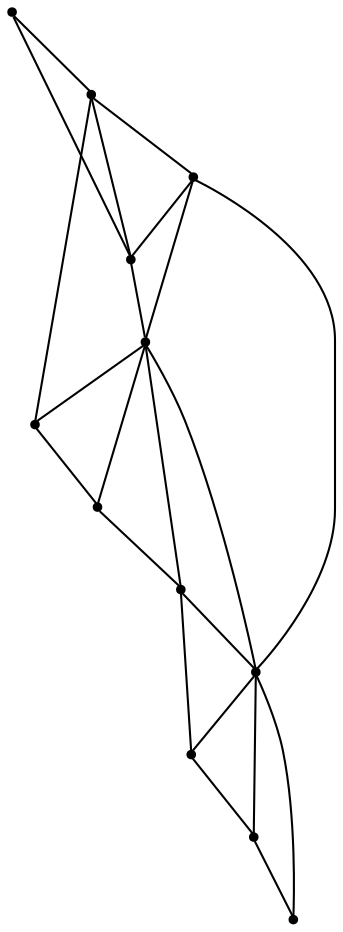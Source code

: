 graph {
  node [shape=point,comment="{\"directed\":false,\"doi\":\"10.1007/978-3-319-03841-4_23\",\"figure\":\"1 (1)\"}"]

  v0 [pos="1166.8538124718593,873.4610690291606"]
  v1 [pos="1119.5738103867095,873.4610690291606"]
  v2 [pos="977.7382578222766,873.4610690291606"]
  v3 [pos="883.1784445244492,1062.4713368621697"]
  v4 [pos="883.1784445244492,873.4610690291606"]
  v5 [pos="835.8985060634568,1062.4713368621697"]
  v6 [pos="835.8985060634568,873.4610690291606"]
  v7 [pos="788.6227667968515,1251.481350340407"]
  v8 [pos="788.6227667968515,873.4610690291606"]
  v9 [pos="694.0629534990239,1062.4713368621697"]
  v10 [pos="694.0629534990239,873.4610690291606"]
  v11 [pos="812.2606682422329,873.4610690291606"]

  v9 -- v5 [id="-5",pos="694.0629534990239,1062.4713368621697 835.8985060634568,1062.4713368621697 835.8985060634568,1062.4713368621697 835.8985060634568,1062.4713368621697"]
  v5 -- v3 [id="-6",pos="835.8985060634568,1062.4713368621697 883.1784445244492,1062.4713368621697 883.1784445244492,1062.4713368621697 883.1784445244492,1062.4713368621697"]
  v10 -- v8 [id="-9",pos="694.0629534990239,873.4610690291606 788.6227667968515,873.4610690291606 788.6227667968515,873.4610690291606 788.6227667968515,873.4610690291606"]
  v8 -- v11 [id="-10",pos="788.6227667968515,873.4610690291606 812.2606682422329,873.4610690291606 812.2606682422329,873.4610690291606 812.2606682422329,873.4610690291606"]
  v11 -- v6 [id="-11",pos="812.2606682422329,873.4610690291606 835.8985060634568,873.4610690291606 835.8985060634568,873.4610690291606 835.8985060634568,873.4610690291606"]
  v6 -- v4 [id="-12",pos="835.8985060634568,873.4610690291606 883.1784445244492,873.4610690291606 883.1784445244492,873.4610690291606 883.1784445244492,873.4610690291606"]
  v4 -- v2 [id="-13",pos="883.1784445244492,873.4610690291606 977.7382578222766,873.4610690291606 977.7382578222766,873.4610690291606 977.7382578222766,873.4610690291606"]
  v2 -- v1 [id="-14",pos="977.7382578222766,873.4610690291606 1119.5738103867095,873.4610690291606 1119.5738103867095,873.4610690291606 1119.5738103867095,873.4610690291606"]
  v1 -- v0 [id="-15",pos="1119.5738103867095,873.4610690291606 1166.8538124718593,873.4610690291606 1166.8538124718593,873.4610690291606 1166.8538124718593,873.4610690291606"]
  v10 -- v9 [id="-19",pos="694.0629534990239,873.4610690291606 694.0629534990239,1062.4713368621697 694.0629534990239,1062.4713368621697 694.0629534990239,1062.4713368621697"]
  v8 -- v7 [id="-26",pos="788.6227667968515,873.4610690291606 788.6227667968515,1251.481350340407 788.6227667968515,1251.481350340407 788.6227667968515,1251.481350340407"]
  v4 -- v3 [id="-29",pos="883.1784445244492,873.4610690291606 883.1784445244492,1062.4713368621697 883.1784445244492,1062.4713368621697 883.1784445244492,1062.4713368621697"]
  v6 -- v5 [id="-32",pos="835.8985060634568,873.4610690291606 835.8985060634568,1062.4713368621697 835.8985060634568,1062.4713368621697 835.8985060634568,1062.4713368621697"]
  v9 -- v8 [id="-36",pos="694.0629534990239,1062.4713368621697 788.6227667968515,873.4610690291606 788.6227667968515,873.4610690291606 788.6227667968515,873.4610690291606"]
  v7 -- v9 [id="-40",pos="788.6227667968515,1251.481350340407 694.0629534990239,1062.4713368621697 694.0629534990239,1062.4713368621697 694.0629534990239,1062.4713368621697"]
  v7 -- v5 [id="-41",pos="788.6227667968515,1251.481350340407 835.8985060634568,1062.4713368621697 835.8985060634568,1062.4713368621697 835.8985060634568,1062.4713368621697"]
  v3 -- v0 [id="-47",pos="883.1784445244492,1062.4713368621697 1166.8538124718593,873.4610690291606 1166.8538124718593,873.4610690291606 1166.8538124718593,873.4610690291606"]
  v3 -- v1 [id="-48",pos="883.1784445244492,1062.4713368621697 1119.5738103867095,873.4610690291606 1119.5738103867095,873.4610690291606 1119.5738103867095,873.4610690291606"]
  v3 -- v2 [id="-49",pos="883.1784445244492,1062.4713368621697 977.7382578222766,873.4610690291606 977.7382578222766,873.4610690291606 977.7382578222766,873.4610690291606"]
  v7 -- v3 [id="-50",pos="788.6227667968515,1251.481350340407 883.1784445244492,1062.4713368621697 883.1784445244492,1062.4713368621697 883.1784445244492,1062.4713368621697"]
  v5 -- v11 [id="-51",pos="835.8985060634568,1062.4713368621697 812.2606682422329,873.4610690291606 812.2606682422329,873.4610690291606 812.2606682422329,873.4610690291606"]
  v5 -- v4 [id="-57",pos="835.8985060634568,1062.4713368621697 883.1784445244492,873.4610690291606 883.1784445244492,873.4610690291606 883.1784445244492,873.4610690291606"]
}